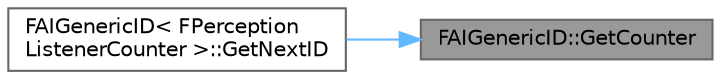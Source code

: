digraph "FAIGenericID::GetCounter"
{
 // INTERACTIVE_SVG=YES
 // LATEX_PDF_SIZE
  bgcolor="transparent";
  edge [fontname=Helvetica,fontsize=10,labelfontname=Helvetica,labelfontsize=10];
  node [fontname=Helvetica,fontsize=10,shape=box,height=0.2,width=0.4];
  rankdir="RL";
  Node1 [id="Node000001",label="FAIGenericID::GetCounter",height=0.2,width=0.4,color="gray40", fillcolor="grey60", style="filled", fontcolor="black",tooltip=" "];
  Node1 -> Node2 [id="edge1_Node000001_Node000002",dir="back",color="steelblue1",style="solid",tooltip=" "];
  Node2 [id="Node000002",label="FAIGenericID\< FPerception\lListenerCounter \>::GetNextID",height=0.2,width=0.4,color="grey40", fillcolor="white", style="filled",URL="$df/d8c/structFAIGenericID.html#a53bca4bc5062b2a2f0bb02f6203a439c",tooltip=" "];
}

